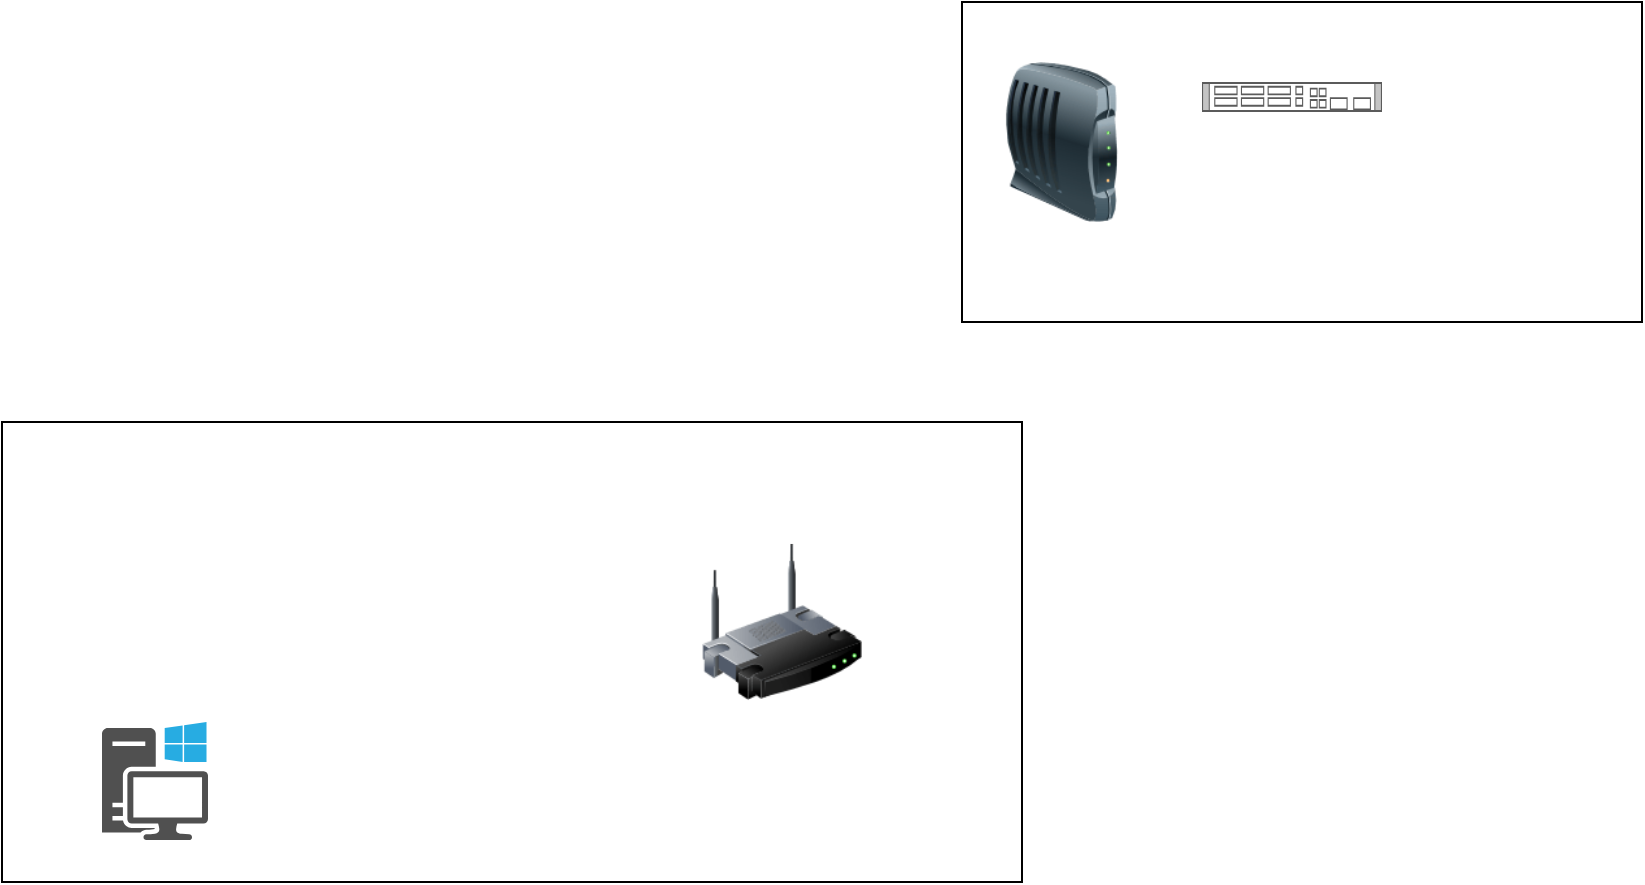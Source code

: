 <mxfile version="20.8.11" type="github">
  <diagram name="Page-1" id="GItFIVW5s15U3U5ppBqT">
    <mxGraphModel dx="954" dy="506" grid="1" gridSize="10" guides="1" tooltips="1" connect="1" arrows="1" fold="1" page="1" pageScale="1" pageWidth="850" pageHeight="1100" math="0" shadow="0">
      <root>
        <mxCell id="0" />
        <mxCell id="1" parent="0" />
        <mxCell id="I65t7VdOJbUTm_4NwAxL-6" value="" style="rounded=0;whiteSpace=wrap;html=1;" vertex="1" parent="1">
          <mxGeometry x="490" y="30" width="340" height="160" as="geometry" />
        </mxCell>
        <mxCell id="I65t7VdOJbUTm_4NwAxL-5" value="" style="rounded=0;whiteSpace=wrap;html=1;" vertex="1" parent="1">
          <mxGeometry x="10" y="240" width="510" height="230" as="geometry" />
        </mxCell>
        <mxCell id="I65t7VdOJbUTm_4NwAxL-1" value="" style="image;html=1;image=img/lib/clip_art/networking/Wireless_Router_128x128.png" vertex="1" parent="1">
          <mxGeometry x="360" y="300" width="80" height="80" as="geometry" />
        </mxCell>
        <mxCell id="I65t7VdOJbUTm_4NwAxL-2" value="" style="sketch=0;pointerEvents=1;shadow=0;dashed=0;html=1;strokeColor=none;fillColor=#505050;labelPosition=center;verticalLabelPosition=bottom;verticalAlign=top;outlineConnect=0;align=center;shape=mxgraph.office.devices.workstation_pc;" vertex="1" parent="1">
          <mxGeometry x="60" y="390" width="53" height="59" as="geometry" />
        </mxCell>
        <mxCell id="I65t7VdOJbUTm_4NwAxL-3" value="" style="image;html=1;image=img/lib/clip_art/networking/Modem_128x128.png" vertex="1" parent="1">
          <mxGeometry x="500" y="60" width="80" height="80" as="geometry" />
        </mxCell>
        <mxCell id="I65t7VdOJbUTm_4NwAxL-8" value="" style="shape=mxgraph.rack.cisco.cisco_catalyst_4928_10_gigabit_ethernet_switch;html=1;labelPosition=right;align=left;spacingLeft=15;dashed=0;shadow=0;fillColor=#ffffff;" vertex="1" parent="1">
          <mxGeometry x="610" y="70" width="90" height="15" as="geometry" />
        </mxCell>
      </root>
    </mxGraphModel>
  </diagram>
</mxfile>
